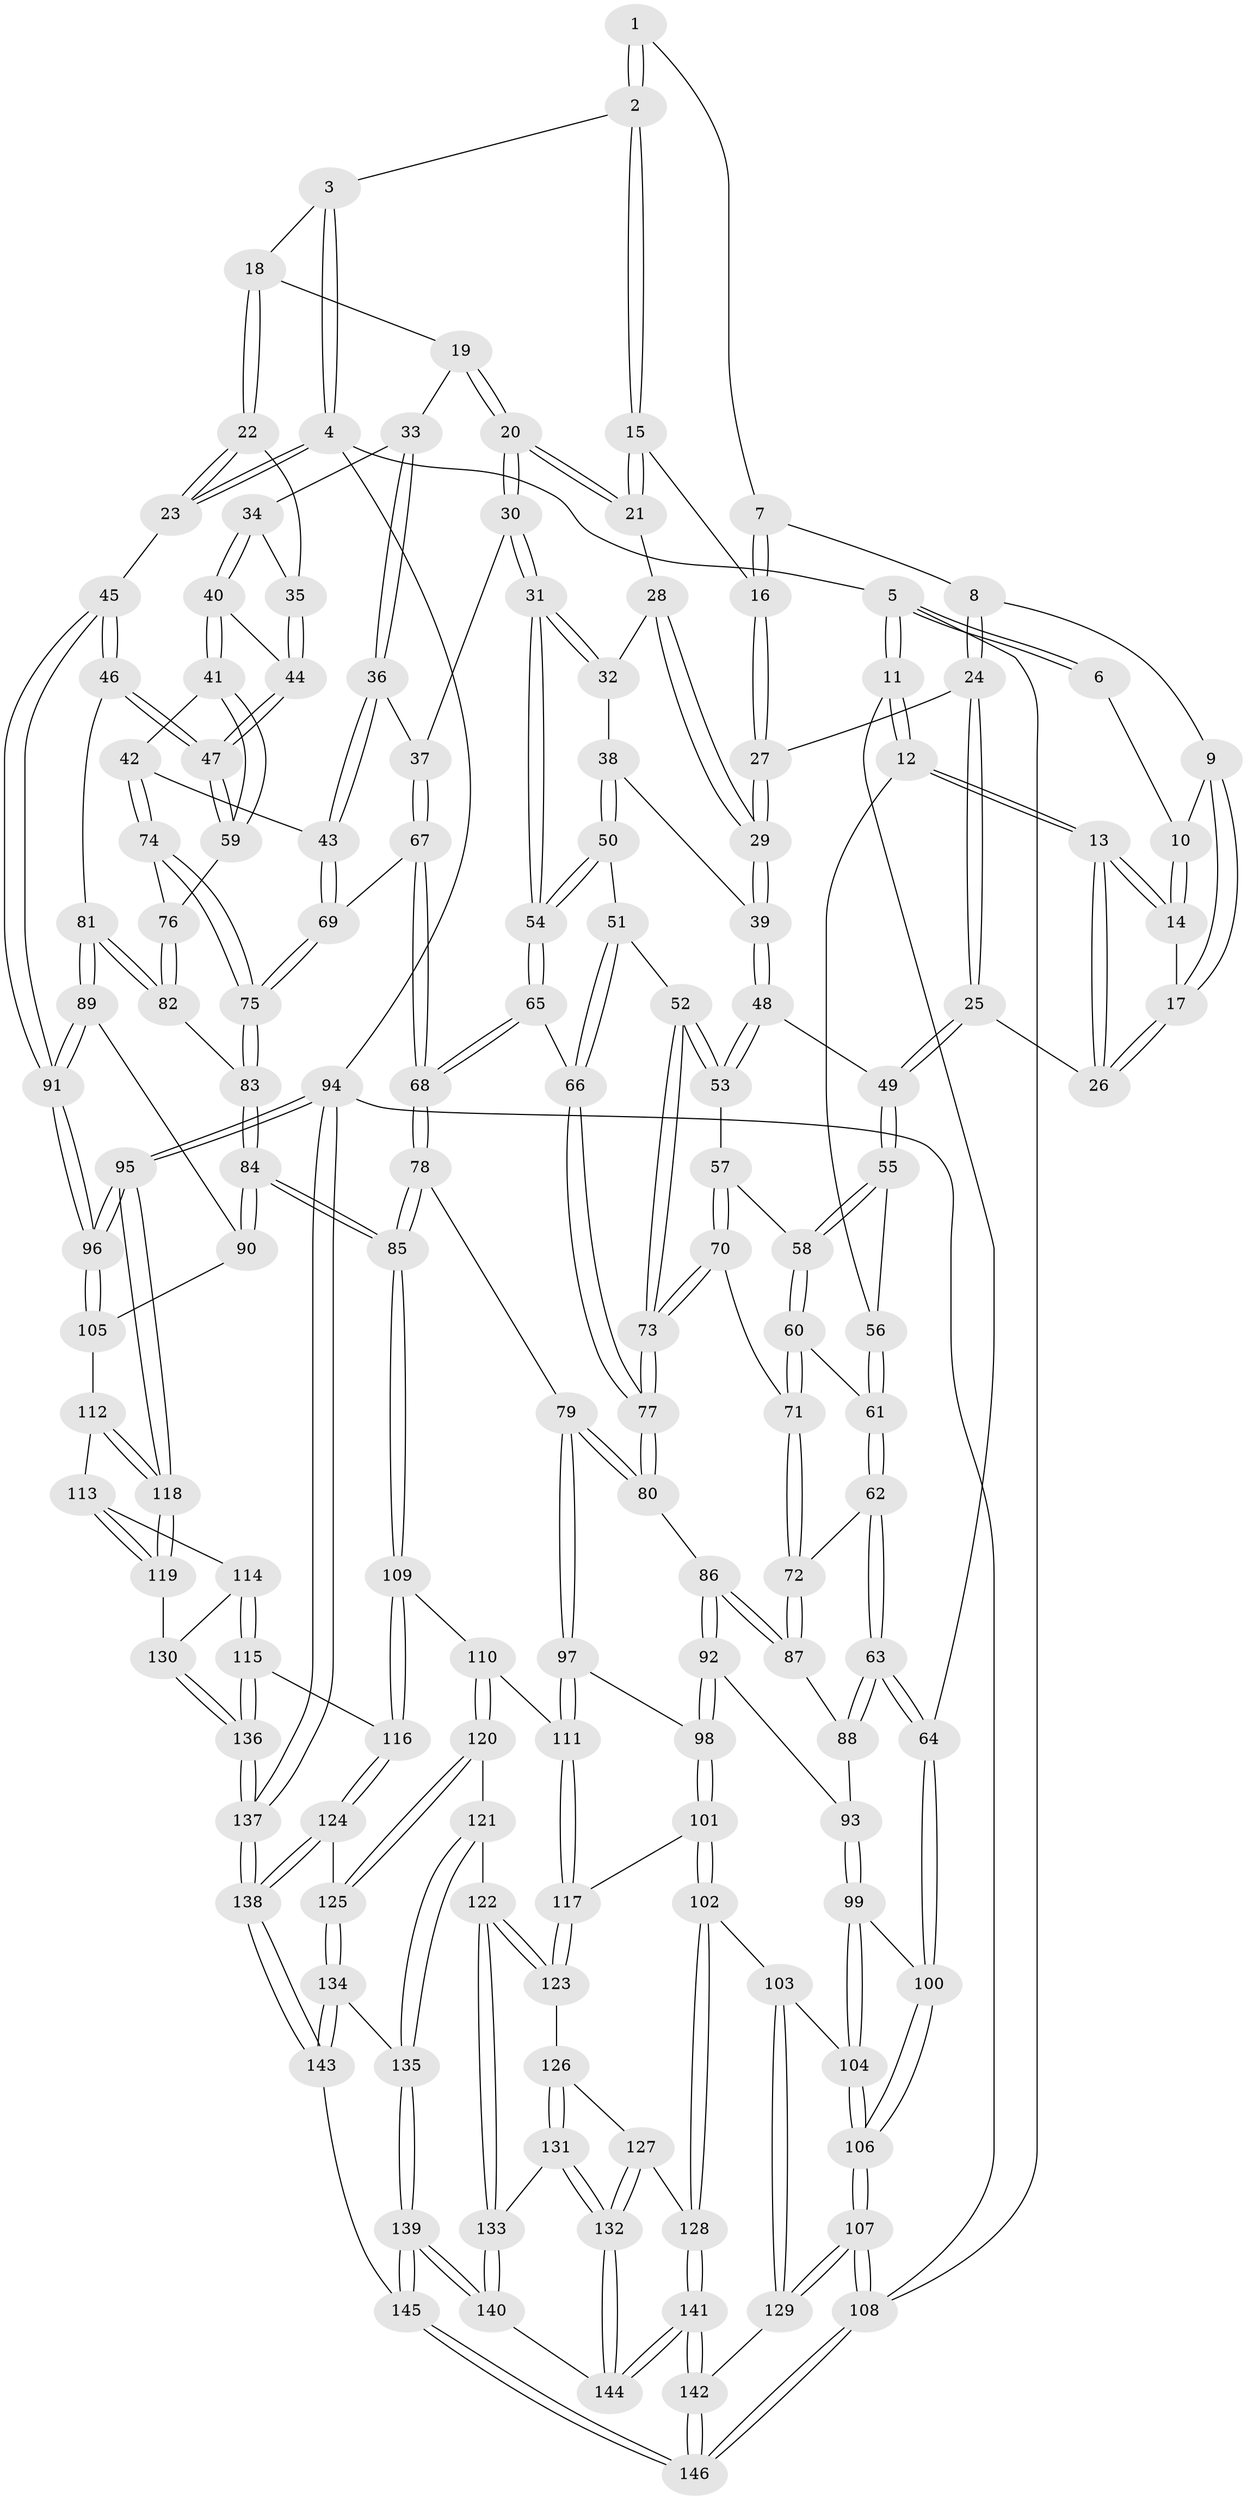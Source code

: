 // coarse degree distribution, {3: 0.056818181818181816, 5: 0.3977272727272727, 4: 0.4431818181818182, 6: 0.10227272727272728}
// Generated by graph-tools (version 1.1) at 2025/42/03/06/25 10:42:29]
// undirected, 146 vertices, 362 edges
graph export_dot {
graph [start="1"]
  node [color=gray90,style=filled];
  1 [pos="+0.44063363896007807+0"];
  2 [pos="+0.6167801192658895+0"];
  3 [pos="+0.7591126684196707+0"];
  4 [pos="+1+0"];
  5 [pos="+0+0"];
  6 [pos="+0.26357781079846415+0"];
  7 [pos="+0.4026582840024544+0.0325213500663201"];
  8 [pos="+0.3170091724768958+0.09123925372757856"];
  9 [pos="+0.2555197015403677+0"];
  10 [pos="+0.2556682368524507+0"];
  11 [pos="+0+0.03495081209989604"];
  12 [pos="+0+0.12694615215982819"];
  13 [pos="+0+0.12399982924274541"];
  14 [pos="+0.0961887069811922+0.08377946745091724"];
  15 [pos="+0.5588280760532256+0.024642948424018585"];
  16 [pos="+0.4178155799157279+0.11144573218587481"];
  17 [pos="+0.1900385635826307+0.09586635476331964"];
  18 [pos="+0.7624192550699421+0"];
  19 [pos="+0.7897695610303511+0.03215122781324628"];
  20 [pos="+0.5948137556946522+0.17094901494872944"];
  21 [pos="+0.5612667557493173+0.09311755220934533"];
  22 [pos="+0.9917232431551531+0.1426219212286415"];
  23 [pos="+1+0.09283812256055077"];
  24 [pos="+0.3195589572050467+0.10564564233901527"];
  25 [pos="+0.23038981818045173+0.18629697793983807"];
  26 [pos="+0.2209493336283346+0.17306246489475915"];
  27 [pos="+0.40273782152595705+0.1446215544782883"];
  28 [pos="+0.49347250529209613+0.14242066752735535"];
  29 [pos="+0.4051201197552874+0.15086983051123315"];
  30 [pos="+0.6054586698860006+0.23912585907482947"];
  31 [pos="+0.5905729924025573+0.24849092925235552"];
  32 [pos="+0.5023126684456153+0.1906466615163717"];
  33 [pos="+0.7986121128579037+0.06914239351249657"];
  34 [pos="+0.826107534169741+0.09841539091907453"];
  35 [pos="+0.9525019612533941+0.14903126584778753"];
  36 [pos="+0.6951696390355085+0.24356142953048185"];
  37 [pos="+0.6657748642422632+0.2501622591828515"];
  38 [pos="+0.41447330433824886+0.19575184292978182"];
  39 [pos="+0.4051311526952245+0.1826450260102387"];
  40 [pos="+0.8537340487743873+0.24287819417788145"];
  41 [pos="+0.8463840109771692+0.27299659438980306"];
  42 [pos="+0.7829420474279977+0.2946330858732538"];
  43 [pos="+0.7704545211180159+0.29034836057241964"];
  44 [pos="+0.9327010926257365+0.21176961885909776"];
  45 [pos="+1+0.34067233482217807"];
  46 [pos="+1+0.3445454656112153"];
  47 [pos="+0.9900470884414831+0.32870030652201593"];
  48 [pos="+0.3198855622511035+0.22758686095928043"];
  49 [pos="+0.23049006010973802+0.18989385002795428"];
  50 [pos="+0.42592006558594897+0.227717194998827"];
  51 [pos="+0.40230278481907583+0.2848278738609152"];
  52 [pos="+0.35626655085158043+0.3169626853026619"];
  53 [pos="+0.3378820568528379+0.3056117075825898"];
  54 [pos="+0.5504978948871839+0.2900379503400678"];
  55 [pos="+0.2062079379745471+0.22942157973215"];
  56 [pos="+0.06026436058921585+0.22792781837465906"];
  57 [pos="+0.28832130161810704+0.31650752376941416"];
  58 [pos="+0.20738537714184152+0.25268669189535975"];
  59 [pos="+0.923501007296749+0.3303103589571078"];
  60 [pos="+0.18757614317201307+0.30266592253602015"];
  61 [pos="+0.07950406547100751+0.3080258897921373"];
  62 [pos="+0.06836823430207783+0.3589708985777266"];
  63 [pos="+0+0.4862624039038229"];
  64 [pos="+0+0.486372505565559"];
  65 [pos="+0.5393614087433357+0.3200248184995428"];
  66 [pos="+0.4914007571001843+0.3414942978561247"];
  67 [pos="+0.6777180915002732+0.398557285885426"];
  68 [pos="+0.6108275226826583+0.4739959296766369"];
  69 [pos="+0.7066904517123688+0.3946049714543591"];
  70 [pos="+0.25095464809452445+0.3833849175993816"];
  71 [pos="+0.193572770478962+0.4008812689164476"];
  72 [pos="+0.1775413617869302+0.4229395406588936"];
  73 [pos="+0.3868477936544736+0.429368846037415"];
  74 [pos="+0.7990081843693304+0.3894823028699204"];
  75 [pos="+0.7852921743776383+0.41256775224574654"];
  76 [pos="+0.8790956513054407+0.3835480470990585"];
  77 [pos="+0.3930906603405151+0.4375205032516813"];
  78 [pos="+0.5968156334047358+0.5889567260017491"];
  79 [pos="+0.4376400568427272+0.5712627684603464"];
  80 [pos="+0.4050762179616134+0.54866935886961"];
  81 [pos="+0.8958999433694919+0.4926468889538119"];
  82 [pos="+0.8926343344656978+0.48801012258177484"];
  83 [pos="+0.7882104790353188+0.4360552343083633"];
  84 [pos="+0.6748340977126407+0.6262519725050189"];
  85 [pos="+0.6485196752840602+0.6334146402281559"];
  86 [pos="+0.22685740062196286+0.5720505215980856"];
  87 [pos="+0.17635329363420144+0.46117259678778266"];
  88 [pos="+0+0.49169228099026807"];
  89 [pos="+0.9054030147147876+0.5805335686474815"];
  90 [pos="+0.8590343197844571+0.6248122404873679"];
  91 [pos="+1+0.5550027224883952"];
  92 [pos="+0.20571475445965196+0.599798944438475"];
  93 [pos="+0.20530015635723028+0.5999731703719391"];
  94 [pos="+1+1"];
  95 [pos="+1+1"];
  96 [pos="+1+0.7487384663192129"];
  97 [pos="+0.38311552875939403+0.7366468159055864"];
  98 [pos="+0.26201494767168826+0.7575625282256273"];
  99 [pos="+0.09679221095414331+0.6660364936252191"];
  100 [pos="+0+0.5290778514011729"];
  101 [pos="+0.2434580224593134+0.7988759463701741"];
  102 [pos="+0.18724026715609365+0.8444427644247289"];
  103 [pos="+0.11312067322407646+0.811240159134557"];
  104 [pos="+0.08758490574122675+0.7740397670204305"];
  105 [pos="+0.8959896414318028+0.7016143113960932"];
  106 [pos="+0+0.8349495689829016"];
  107 [pos="+0+0.9132149594237443"];
  108 [pos="+0+1"];
  109 [pos="+0.6482532910458819+0.6383649882295285"];
  110 [pos="+0.4252910413759626+0.8039380934954992"];
  111 [pos="+0.4097057453230747+0.7947183581682128"];
  112 [pos="+0.9012586142651755+0.7781078173709244"];
  113 [pos="+0.8099407275520655+0.8195680306546473"];
  114 [pos="+0.726054599651912+0.812982621918024"];
  115 [pos="+0.6674086736511615+0.7907358149180476"];
  116 [pos="+0.6574945507027972+0.7832960461575011"];
  117 [pos="+0.3411176606280862+0.8561434737650295"];
  118 [pos="+1+1"];
  119 [pos="+0.8468727518277078+0.8954843957522183"];
  120 [pos="+0.4469365708068482+0.8291850467975538"];
  121 [pos="+0.4347764430995985+0.8884430811154189"];
  122 [pos="+0.36898726834853834+0.9083233590531979"];
  123 [pos="+0.3414356592641732+0.8784780643807534"];
  124 [pos="+0.6134297544589025+0.8332494400877957"];
  125 [pos="+0.585367706496275+0.8494305433161448"];
  126 [pos="+0.3141481792586728+0.897996621443534"];
  127 [pos="+0.29831392833782616+0.8992596457579732"];
  128 [pos="+0.19649408262648976+0.8898080671540025"];
  129 [pos="+0.031062020139011513+0.9188236354894851"];
  130 [pos="+0.7905024459838446+0.9067036319187021"];
  131 [pos="+0.3120325897352698+0.9508438002836866"];
  132 [pos="+0.2741860180363082+0.9844895107843232"];
  133 [pos="+0.36958693327119585+0.9455421267928094"];
  134 [pos="+0.5675750710833688+0.8796837380180189"];
  135 [pos="+0.46847958993595956+0.9557588754676414"];
  136 [pos="+0.7596180894049737+1"];
  137 [pos="+0.7892102859500981+1"];
  138 [pos="+0.7099775490160847+1"];
  139 [pos="+0.44714942540059166+1"];
  140 [pos="+0.38690241869134245+0.9748268511807588"];
  141 [pos="+0.18551006421984761+1"];
  142 [pos="+0.1763802529185337+1"];
  143 [pos="+0.5693310298910621+1"];
  144 [pos="+0.26504910238797424+0.993940653991391"];
  145 [pos="+0.47883523747370266+1"];
  146 [pos="+0.1722576813648665+1"];
  1 -- 2;
  1 -- 2;
  1 -- 7;
  2 -- 3;
  2 -- 15;
  2 -- 15;
  3 -- 4;
  3 -- 4;
  3 -- 18;
  4 -- 5;
  4 -- 23;
  4 -- 23;
  4 -- 94;
  5 -- 6;
  5 -- 6;
  5 -- 11;
  5 -- 11;
  5 -- 108;
  6 -- 10;
  7 -- 8;
  7 -- 16;
  7 -- 16;
  8 -- 9;
  8 -- 24;
  8 -- 24;
  9 -- 10;
  9 -- 17;
  9 -- 17;
  10 -- 14;
  10 -- 14;
  11 -- 12;
  11 -- 12;
  11 -- 64;
  12 -- 13;
  12 -- 13;
  12 -- 56;
  13 -- 14;
  13 -- 14;
  13 -- 26;
  13 -- 26;
  14 -- 17;
  15 -- 16;
  15 -- 21;
  15 -- 21;
  16 -- 27;
  16 -- 27;
  17 -- 26;
  17 -- 26;
  18 -- 19;
  18 -- 22;
  18 -- 22;
  19 -- 20;
  19 -- 20;
  19 -- 33;
  20 -- 21;
  20 -- 21;
  20 -- 30;
  20 -- 30;
  21 -- 28;
  22 -- 23;
  22 -- 23;
  22 -- 35;
  23 -- 45;
  24 -- 25;
  24 -- 25;
  24 -- 27;
  25 -- 26;
  25 -- 49;
  25 -- 49;
  27 -- 29;
  27 -- 29;
  28 -- 29;
  28 -- 29;
  28 -- 32;
  29 -- 39;
  29 -- 39;
  30 -- 31;
  30 -- 31;
  30 -- 37;
  31 -- 32;
  31 -- 32;
  31 -- 54;
  31 -- 54;
  32 -- 38;
  33 -- 34;
  33 -- 36;
  33 -- 36;
  34 -- 35;
  34 -- 40;
  34 -- 40;
  35 -- 44;
  35 -- 44;
  36 -- 37;
  36 -- 43;
  36 -- 43;
  37 -- 67;
  37 -- 67;
  38 -- 39;
  38 -- 50;
  38 -- 50;
  39 -- 48;
  39 -- 48;
  40 -- 41;
  40 -- 41;
  40 -- 44;
  41 -- 42;
  41 -- 59;
  41 -- 59;
  42 -- 43;
  42 -- 74;
  42 -- 74;
  43 -- 69;
  43 -- 69;
  44 -- 47;
  44 -- 47;
  45 -- 46;
  45 -- 46;
  45 -- 91;
  45 -- 91;
  46 -- 47;
  46 -- 47;
  46 -- 81;
  47 -- 59;
  47 -- 59;
  48 -- 49;
  48 -- 53;
  48 -- 53;
  49 -- 55;
  49 -- 55;
  50 -- 51;
  50 -- 54;
  50 -- 54;
  51 -- 52;
  51 -- 66;
  51 -- 66;
  52 -- 53;
  52 -- 53;
  52 -- 73;
  52 -- 73;
  53 -- 57;
  54 -- 65;
  54 -- 65;
  55 -- 56;
  55 -- 58;
  55 -- 58;
  56 -- 61;
  56 -- 61;
  57 -- 58;
  57 -- 70;
  57 -- 70;
  58 -- 60;
  58 -- 60;
  59 -- 76;
  60 -- 61;
  60 -- 71;
  60 -- 71;
  61 -- 62;
  61 -- 62;
  62 -- 63;
  62 -- 63;
  62 -- 72;
  63 -- 64;
  63 -- 64;
  63 -- 88;
  63 -- 88;
  64 -- 100;
  64 -- 100;
  65 -- 66;
  65 -- 68;
  65 -- 68;
  66 -- 77;
  66 -- 77;
  67 -- 68;
  67 -- 68;
  67 -- 69;
  68 -- 78;
  68 -- 78;
  69 -- 75;
  69 -- 75;
  70 -- 71;
  70 -- 73;
  70 -- 73;
  71 -- 72;
  71 -- 72;
  72 -- 87;
  72 -- 87;
  73 -- 77;
  73 -- 77;
  74 -- 75;
  74 -- 75;
  74 -- 76;
  75 -- 83;
  75 -- 83;
  76 -- 82;
  76 -- 82;
  77 -- 80;
  77 -- 80;
  78 -- 79;
  78 -- 85;
  78 -- 85;
  79 -- 80;
  79 -- 80;
  79 -- 97;
  79 -- 97;
  80 -- 86;
  81 -- 82;
  81 -- 82;
  81 -- 89;
  81 -- 89;
  82 -- 83;
  83 -- 84;
  83 -- 84;
  84 -- 85;
  84 -- 85;
  84 -- 90;
  84 -- 90;
  85 -- 109;
  85 -- 109;
  86 -- 87;
  86 -- 87;
  86 -- 92;
  86 -- 92;
  87 -- 88;
  88 -- 93;
  89 -- 90;
  89 -- 91;
  89 -- 91;
  90 -- 105;
  91 -- 96;
  91 -- 96;
  92 -- 93;
  92 -- 98;
  92 -- 98;
  93 -- 99;
  93 -- 99;
  94 -- 95;
  94 -- 95;
  94 -- 137;
  94 -- 137;
  94 -- 108;
  95 -- 96;
  95 -- 96;
  95 -- 118;
  95 -- 118;
  96 -- 105;
  96 -- 105;
  97 -- 98;
  97 -- 111;
  97 -- 111;
  98 -- 101;
  98 -- 101;
  99 -- 100;
  99 -- 104;
  99 -- 104;
  100 -- 106;
  100 -- 106;
  101 -- 102;
  101 -- 102;
  101 -- 117;
  102 -- 103;
  102 -- 128;
  102 -- 128;
  103 -- 104;
  103 -- 129;
  103 -- 129;
  104 -- 106;
  104 -- 106;
  105 -- 112;
  106 -- 107;
  106 -- 107;
  107 -- 108;
  107 -- 108;
  107 -- 129;
  107 -- 129;
  108 -- 146;
  108 -- 146;
  109 -- 110;
  109 -- 116;
  109 -- 116;
  110 -- 111;
  110 -- 120;
  110 -- 120;
  111 -- 117;
  111 -- 117;
  112 -- 113;
  112 -- 118;
  112 -- 118;
  113 -- 114;
  113 -- 119;
  113 -- 119;
  114 -- 115;
  114 -- 115;
  114 -- 130;
  115 -- 116;
  115 -- 136;
  115 -- 136;
  116 -- 124;
  116 -- 124;
  117 -- 123;
  117 -- 123;
  118 -- 119;
  118 -- 119;
  119 -- 130;
  120 -- 121;
  120 -- 125;
  120 -- 125;
  121 -- 122;
  121 -- 135;
  121 -- 135;
  122 -- 123;
  122 -- 123;
  122 -- 133;
  122 -- 133;
  123 -- 126;
  124 -- 125;
  124 -- 138;
  124 -- 138;
  125 -- 134;
  125 -- 134;
  126 -- 127;
  126 -- 131;
  126 -- 131;
  127 -- 128;
  127 -- 132;
  127 -- 132;
  128 -- 141;
  128 -- 141;
  129 -- 142;
  130 -- 136;
  130 -- 136;
  131 -- 132;
  131 -- 132;
  131 -- 133;
  132 -- 144;
  132 -- 144;
  133 -- 140;
  133 -- 140;
  134 -- 135;
  134 -- 143;
  134 -- 143;
  135 -- 139;
  135 -- 139;
  136 -- 137;
  136 -- 137;
  137 -- 138;
  137 -- 138;
  138 -- 143;
  138 -- 143;
  139 -- 140;
  139 -- 140;
  139 -- 145;
  139 -- 145;
  140 -- 144;
  141 -- 142;
  141 -- 142;
  141 -- 144;
  141 -- 144;
  142 -- 146;
  142 -- 146;
  143 -- 145;
  145 -- 146;
  145 -- 146;
}

